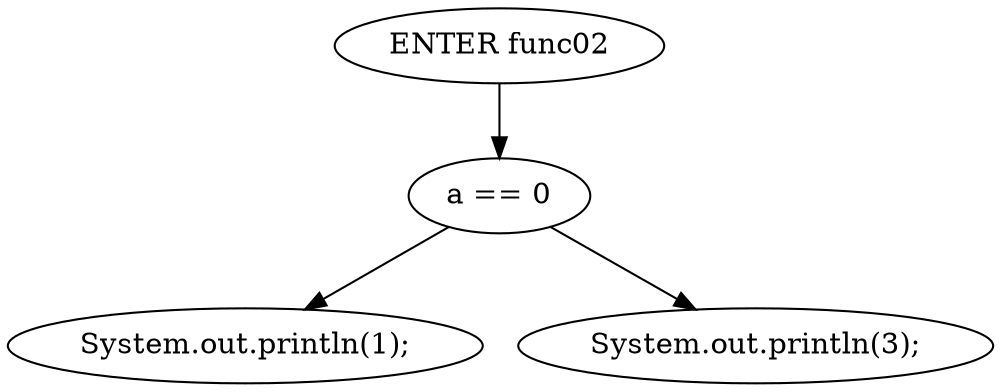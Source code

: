digraph G {
  0 [ label="ENTER func02" ];
  2 [ label="a == 0" ];
  3 [ label="System.out.println(1);" ];
  4 [ label="System.out.println(3);" ];
  0 -> 2 [ ];
  2 -> 3 [ ];
  2 -> 4 [ ];
}
